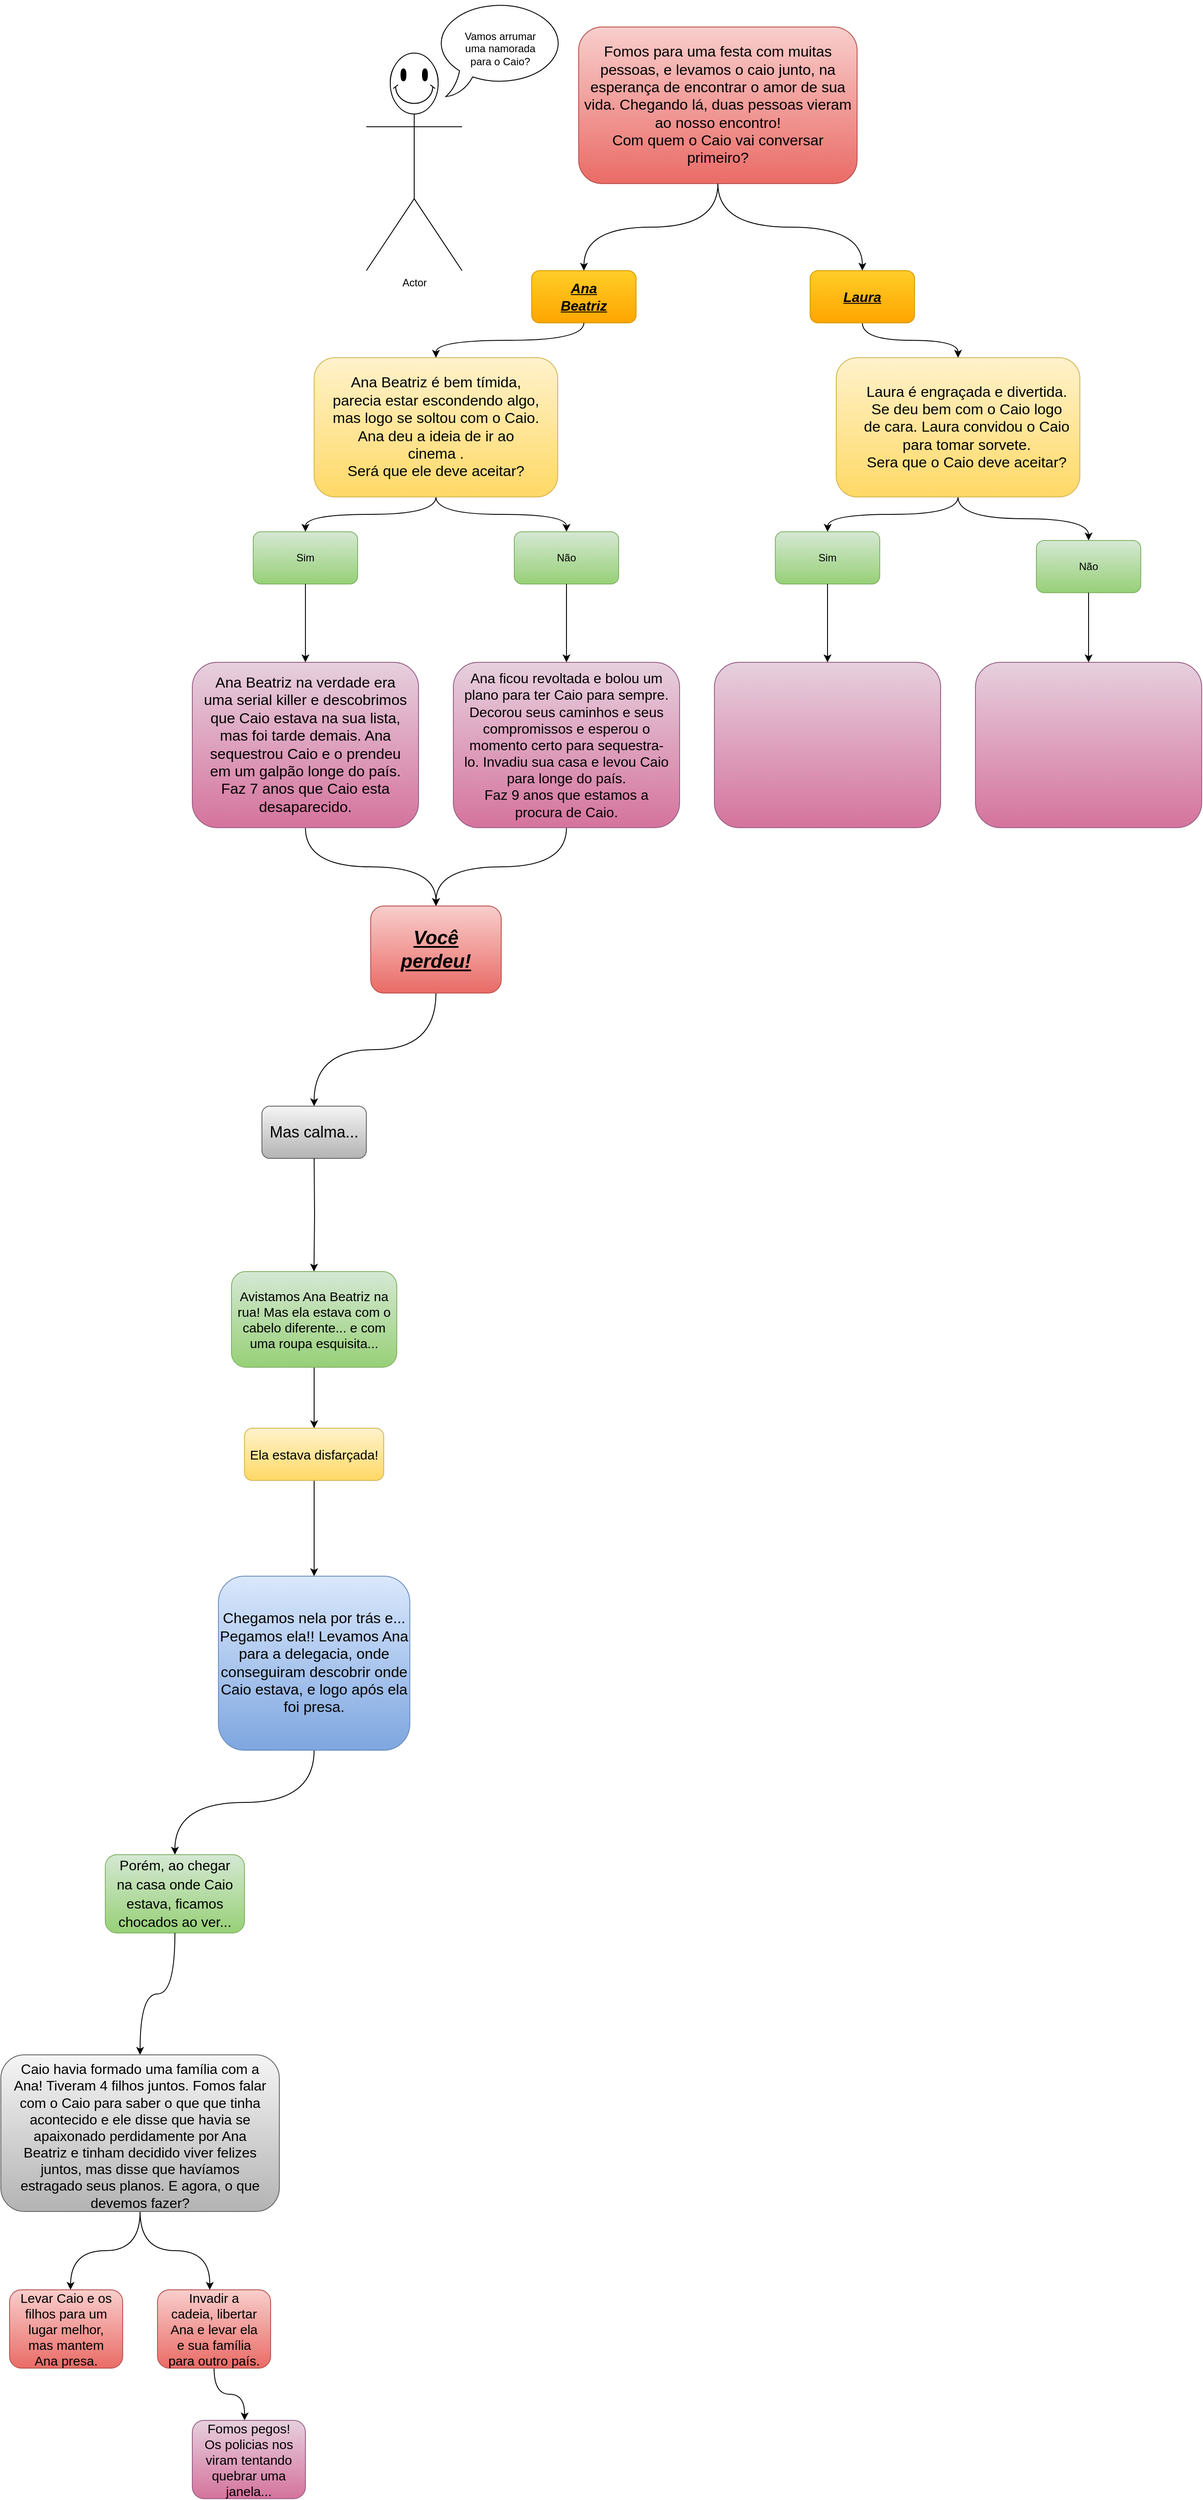 <mxfile version="28.2.5">
  <diagram name="Página-1" id="y2aEvi-OVyD3LgwBiUQH">
    <mxGraphModel dx="2296" dy="8412" grid="1" gridSize="10" guides="1" tooltips="1" connect="1" arrows="1" fold="1" page="1" pageScale="1" pageWidth="1200" pageHeight="1920" math="0" shadow="0">
      <root>
        <mxCell id="0" />
        <mxCell id="1" parent="0" />
        <mxCell id="3cVu0KUaJyWp0lAu-d9h-44" value="" style="group;fontColor=#EA6B66;" parent="1" vertex="1" connectable="0">
          <mxGeometry x="424" y="-7630" width="320" height="180" as="geometry" />
        </mxCell>
        <mxCell id="3cVu0KUaJyWp0lAu-d9h-2" value="" style="rounded=1;whiteSpace=wrap;html=1;fillColor=#f8cecc;strokeColor=#b85450;gradientColor=#ea6b66;" parent="3cVu0KUaJyWp0lAu-d9h-44" vertex="1">
          <mxGeometry width="320" height="180.0" as="geometry" />
        </mxCell>
        <mxCell id="3cVu0KUaJyWp0lAu-d9h-34" value="Fomos para uma festa com muitas pessoas, e levamos o caio junto, na esperança de encontrar o amor de sua vida. Chegando lá, duas pessoas vieram ao nosso encontro!&lt;div&gt;Com quem o Caio vai conversar primeiro?&lt;/div&gt;" style="text;html=1;align=center;verticalAlign=middle;whiteSpace=wrap;rounded=0;fontSize=17;" parent="3cVu0KUaJyWp0lAu-d9h-44" vertex="1">
          <mxGeometry x="5.161" y="20.29" width="309.677" height="139.412" as="geometry" />
        </mxCell>
        <mxCell id="3cVu0KUaJyWp0lAu-d9h-45" value="" style="group;fontSize=16;fontStyle=2" parent="1" vertex="1" connectable="0">
          <mxGeometry x="370" y="-7350" width="120" height="60" as="geometry" />
        </mxCell>
        <mxCell id="3cVu0KUaJyWp0lAu-d9h-37" value="" style="rounded=1;whiteSpace=wrap;html=1;fillColor=#ffcd28;gradientColor=#ffa500;strokeColor=#d79b00;" parent="3cVu0KUaJyWp0lAu-d9h-45" vertex="1">
          <mxGeometry width="120" height="60" as="geometry" />
        </mxCell>
        <mxCell id="3cVu0KUaJyWp0lAu-d9h-66" value="&lt;b&gt;&lt;i&gt;&lt;u&gt;Ana Beatriz&lt;/u&gt;&lt;/i&gt;&lt;/b&gt;" style="text;html=1;align=center;verticalAlign=middle;whiteSpace=wrap;rounded=0;fontSize=16;" parent="3cVu0KUaJyWp0lAu-d9h-45" vertex="1">
          <mxGeometry x="15" y="15" width="90" height="30" as="geometry" />
        </mxCell>
        <mxCell id="3cVu0KUaJyWp0lAu-d9h-54" value="" style="group" parent="3cVu0KUaJyWp0lAu-d9h-45" vertex="1" connectable="0">
          <mxGeometry x="-190" y="-310" width="229" height="310" as="geometry" />
        </mxCell>
        <mxCell id="3cVu0KUaJyWp0lAu-d9h-22" value="Actor" style="shape=umlActor;verticalLabelPosition=bottom;verticalAlign=top;html=1;outlineConnect=0;" parent="3cVu0KUaJyWp0lAu-d9h-54" vertex="1">
          <mxGeometry y="62" width="110" height="248" as="geometry" />
        </mxCell>
        <mxCell id="3cVu0KUaJyWp0lAu-d9h-25" value="" style="whiteSpace=wrap;html=1;shape=mxgraph.basic.oval_callout" parent="3cVu0KUaJyWp0lAu-d9h-54" vertex="1">
          <mxGeometry x="79" width="150" height="110" as="geometry" />
        </mxCell>
        <mxCell id="3cVu0KUaJyWp0lAu-d9h-26" value="" style="verticalLabelPosition=bottom;verticalAlign=top;html=1;shape=mxgraph.basic.smiley" parent="3cVu0KUaJyWp0lAu-d9h-54" vertex="1">
          <mxGeometry x="27.5" y="60" width="55" height="70" as="geometry" />
        </mxCell>
        <mxCell id="3cVu0KUaJyWp0lAu-d9h-28" value="Vamos arrumar uma namorada para o Caio?" style="text;html=1;align=center;verticalAlign=middle;whiteSpace=wrap;rounded=0;" parent="3cVu0KUaJyWp0lAu-d9h-54" vertex="1">
          <mxGeometry x="104" y="20" width="100" height="70" as="geometry" />
        </mxCell>
        <mxCell id="3cVu0KUaJyWp0lAu-d9h-51" style="edgeStyle=orthogonalEdgeStyle;rounded=0;orthogonalLoop=1;jettySize=auto;html=1;exitX=0.5;exitY=1;exitDx=0;exitDy=0;curved=1;" parent="1" source="3cVu0KUaJyWp0lAu-d9h-2" edge="1">
          <mxGeometry relative="1" as="geometry">
            <mxPoint x="430" y="-7350" as="targetPoint" />
          </mxGeometry>
        </mxCell>
        <mxCell id="3cVu0KUaJyWp0lAu-d9h-53" style="edgeStyle=orthogonalEdgeStyle;rounded=0;orthogonalLoop=1;jettySize=auto;html=1;exitX=0.5;exitY=1;exitDx=0;exitDy=0;entryX=0.5;entryY=0;entryDx=0;entryDy=0;curved=1;" parent="1" source="3cVu0KUaJyWp0lAu-d9h-2" edge="1">
          <mxGeometry relative="1" as="geometry">
            <mxPoint x="750" y="-7350" as="targetPoint" />
          </mxGeometry>
        </mxCell>
        <mxCell id="e2qMgpBW9rc7yaszjSY--7" style="edgeStyle=orthogonalEdgeStyle;rounded=0;orthogonalLoop=1;jettySize=auto;html=1;exitX=0.5;exitY=1;exitDx=0;exitDy=0;curved=1;" parent="1" source="3cVu0KUaJyWp0lAu-d9h-59" target="e2qMgpBW9rc7yaszjSY--11" edge="1">
          <mxGeometry relative="1" as="geometry">
            <mxPoint x="470" y="-7050" as="targetPoint" />
          </mxGeometry>
        </mxCell>
        <mxCell id="e2qMgpBW9rc7yaszjSY--33" style="edgeStyle=orthogonalEdgeStyle;rounded=0;orthogonalLoop=1;jettySize=auto;html=1;exitX=0.5;exitY=1;exitDx=0;exitDy=0;entryX=0.5;entryY=0;entryDx=0;entryDy=0;curved=1;" parent="1" source="3cVu0KUaJyWp0lAu-d9h-59" target="e2qMgpBW9rc7yaszjSY--14" edge="1">
          <mxGeometry relative="1" as="geometry" />
        </mxCell>
        <mxCell id="3cVu0KUaJyWp0lAu-d9h-59" value="" style="rounded=1;whiteSpace=wrap;html=1;fillColor=#fff2cc;gradientColor=#ffd966;strokeColor=#d6b656;" parent="1" vertex="1">
          <mxGeometry x="120" y="-7250" width="280" height="160" as="geometry" />
        </mxCell>
        <mxCell id="e2qMgpBW9rc7yaszjSY--1" style="edgeStyle=orthogonalEdgeStyle;rounded=0;orthogonalLoop=1;jettySize=auto;html=1;exitX=0.5;exitY=1;exitDx=0;exitDy=0;curved=1;" parent="1" source="3cVu0KUaJyWp0lAu-d9h-60" edge="1">
          <mxGeometry relative="1" as="geometry">
            <mxPoint x="710" y="-7050" as="targetPoint" />
          </mxGeometry>
        </mxCell>
        <mxCell id="e2qMgpBW9rc7yaszjSY--2" style="edgeStyle=orthogonalEdgeStyle;rounded=0;orthogonalLoop=1;jettySize=auto;html=1;exitX=0.5;exitY=1;exitDx=0;exitDy=0;curved=1;entryX=0.5;entryY=0;entryDx=0;entryDy=0;" parent="1" source="3cVu0KUaJyWp0lAu-d9h-60" target="e2qMgpBW9rc7yaszjSY--13" edge="1">
          <mxGeometry relative="1" as="geometry">
            <mxPoint x="870" y="-7050" as="targetPoint" />
          </mxGeometry>
        </mxCell>
        <mxCell id="3cVu0KUaJyWp0lAu-d9h-60" value="" style="rounded=1;whiteSpace=wrap;html=1;fillColor=#fff2cc;gradientColor=#ffd966;strokeColor=#d6b656;" parent="1" vertex="1">
          <mxGeometry x="720" y="-7250" width="280" height="160" as="geometry" />
        </mxCell>
        <mxCell id="3cVu0KUaJyWp0lAu-d9h-62" style="edgeStyle=orthogonalEdgeStyle;rounded=0;orthogonalLoop=1;jettySize=auto;html=1;exitX=0.5;exitY=1;exitDx=0;exitDy=0;entryX=0.5;entryY=0;entryDx=0;entryDy=0;curved=1;" parent="1" source="3cVu0KUaJyWp0lAu-d9h-37" target="3cVu0KUaJyWp0lAu-d9h-59" edge="1">
          <mxGeometry relative="1" as="geometry">
            <mxPoint x="360" y="-7250" as="targetPoint" />
          </mxGeometry>
        </mxCell>
        <mxCell id="3cVu0KUaJyWp0lAu-d9h-64" value="Laura é engraçada e divertida. Se deu bem com o Caio logo de cara. Laura convidou o Caio para tomar sorvete.&lt;div&gt;Sera que o Caio deve aceitar?&lt;/div&gt;" style="text;html=1;align=center;verticalAlign=middle;whiteSpace=wrap;rounded=0;fontSize=17;" parent="1" vertex="1">
          <mxGeometry x="750" y="-7230" width="240" height="120" as="geometry" />
        </mxCell>
        <mxCell id="e2qMgpBW9rc7yaszjSY--34" style="edgeStyle=orthogonalEdgeStyle;rounded=0;orthogonalLoop=1;jettySize=auto;html=1;exitX=0.5;exitY=1;exitDx=0;exitDy=0;entryX=0.5;entryY=0;entryDx=0;entryDy=0;curved=1;" parent="1" source="3cVu0KUaJyWp0lAu-d9h-81" target="3cVu0KUaJyWp0lAu-d9h-60" edge="1">
          <mxGeometry relative="1" as="geometry" />
        </mxCell>
        <mxCell id="3cVu0KUaJyWp0lAu-d9h-81" value="" style="rounded=1;whiteSpace=wrap;html=1;fillColor=#ffcd28;gradientColor=#ffa500;strokeColor=#d79b00;" parent="1" vertex="1">
          <mxGeometry x="690" y="-7350" width="120" height="60" as="geometry" />
        </mxCell>
        <mxCell id="3cVu0KUaJyWp0lAu-d9h-90" value="&lt;b&gt;&lt;i&gt;&lt;u&gt;Laura&lt;/u&gt;&lt;/i&gt;&lt;/b&gt;" style="text;html=1;align=center;verticalAlign=middle;whiteSpace=wrap;rounded=0;fontSize=16;" parent="1" vertex="1">
          <mxGeometry x="705" y="-7335" width="90" height="30" as="geometry" />
        </mxCell>
        <mxCell id="3cVu0KUaJyWp0lAu-d9h-92" value="Ana Beatriz é bem tímida, parecia estar escondendo algo, mas logo se soltou com o Caio. Ana deu a ideia de ir ao cinema .&lt;div&gt;Será que ele deve aceitar?&lt;/div&gt;" style="text;html=1;align=center;verticalAlign=middle;whiteSpace=wrap;rounded=0;fontSize=17;" parent="1" vertex="1">
          <mxGeometry x="140" y="-7230" width="240" height="120" as="geometry" />
        </mxCell>
        <mxCell id="e2qMgpBW9rc7yaszjSY--8" value="" style="rounded=1;whiteSpace=wrap;html=1;fillColor=#d5e8d4;gradientColor=#97d077;strokeColor=#82b366;" parent="1" vertex="1">
          <mxGeometry x="350" y="-7050" width="120" height="60" as="geometry" />
        </mxCell>
        <mxCell id="e2qMgpBW9rc7yaszjSY--9" value="" style="rounded=1;whiteSpace=wrap;html=1;fillColor=#d5e8d4;gradientColor=#97d077;strokeColor=#82b366;" parent="1" vertex="1">
          <mxGeometry x="50" y="-7050" width="120" height="60" as="geometry" />
        </mxCell>
        <mxCell id="e2qMgpBW9rc7yaszjSY--43" style="edgeStyle=orthogonalEdgeStyle;rounded=0;orthogonalLoop=1;jettySize=auto;html=1;exitX=0.5;exitY=1;exitDx=0;exitDy=0;entryX=0.5;entryY=0;entryDx=0;entryDy=0;" parent="1" source="e2qMgpBW9rc7yaszjSY--11" target="e2qMgpBW9rc7yaszjSY--42" edge="1">
          <mxGeometry relative="1" as="geometry" />
        </mxCell>
        <mxCell id="e2qMgpBW9rc7yaszjSY--11" value="Não" style="text;html=1;align=center;verticalAlign=middle;whiteSpace=wrap;rounded=0;" parent="1" vertex="1">
          <mxGeometry x="350" y="-7050" width="120" height="60" as="geometry" />
        </mxCell>
        <mxCell id="e2qMgpBW9rc7yaszjSY--40" style="edgeStyle=orthogonalEdgeStyle;rounded=0;orthogonalLoop=1;jettySize=auto;html=1;exitX=0.5;exitY=1;exitDx=0;exitDy=0;entryX=0.5;entryY=0;entryDx=0;entryDy=0;curved=1;" parent="1" source="e2qMgpBW9rc7yaszjSY--14" target="e2qMgpBW9rc7yaszjSY--38" edge="1">
          <mxGeometry relative="1" as="geometry" />
        </mxCell>
        <mxCell id="e2qMgpBW9rc7yaszjSY--14" value="Sim" style="text;html=1;align=center;verticalAlign=middle;whiteSpace=wrap;rounded=0;" parent="1" vertex="1">
          <mxGeometry x="50" y="-7050" width="120" height="60" as="geometry" />
        </mxCell>
        <mxCell id="e2qMgpBW9rc7yaszjSY--35" value="" style="group" parent="1" vertex="1" connectable="0">
          <mxGeometry x="650" y="-7050" width="120" height="60" as="geometry" />
        </mxCell>
        <mxCell id="e2qMgpBW9rc7yaszjSY--3" value="" style="rounded=1;whiteSpace=wrap;html=1;fillColor=#d5e8d4;gradientColor=#97d077;strokeColor=#82b366;" parent="e2qMgpBW9rc7yaszjSY--35" vertex="1">
          <mxGeometry width="120" height="60" as="geometry" />
        </mxCell>
        <mxCell id="e2qMgpBW9rc7yaszjSY--12" value="Sim" style="text;html=1;align=center;verticalAlign=middle;whiteSpace=wrap;rounded=0;" parent="e2qMgpBW9rc7yaszjSY--35" vertex="1">
          <mxGeometry width="120" height="60" as="geometry" />
        </mxCell>
        <mxCell id="e2qMgpBW9rc7yaszjSY--36" value="" style="group" parent="1" vertex="1" connectable="0">
          <mxGeometry x="950" y="-7040" width="120" height="60" as="geometry" />
        </mxCell>
        <mxCell id="e2qMgpBW9rc7yaszjSY--4" value="" style="rounded=1;whiteSpace=wrap;html=1;fillColor=#d5e8d4;gradientColor=#97d077;strokeColor=#82b366;" parent="e2qMgpBW9rc7yaszjSY--36" vertex="1">
          <mxGeometry width="120" height="60" as="geometry" />
        </mxCell>
        <mxCell id="e2qMgpBW9rc7yaszjSY--13" value="Não" style="text;html=1;align=center;verticalAlign=middle;whiteSpace=wrap;rounded=0;" parent="e2qMgpBW9rc7yaszjSY--36" vertex="1">
          <mxGeometry width="120" height="60" as="geometry" />
        </mxCell>
        <mxCell id="e2qMgpBW9rc7yaszjSY--46" style="edgeStyle=orthogonalEdgeStyle;rounded=0;orthogonalLoop=1;jettySize=auto;html=1;exitX=0.5;exitY=1;exitDx=0;exitDy=0;entryX=0.5;entryY=0;entryDx=0;entryDy=0;curved=1;" parent="1" source="e2qMgpBW9rc7yaszjSY--38" target="e2qMgpBW9rc7yaszjSY--45" edge="1">
          <mxGeometry relative="1" as="geometry" />
        </mxCell>
        <mxCell id="e2qMgpBW9rc7yaszjSY--38" value="" style="rounded=1;whiteSpace=wrap;html=1;fillColor=#e6d0de;gradientColor=#d5739d;strokeColor=#996185;" parent="1" vertex="1">
          <mxGeometry x="-20" y="-6900" width="260" height="190" as="geometry" />
        </mxCell>
        <mxCell id="e2qMgpBW9rc7yaszjSY--39" value="&lt;font style=&quot;font-size: 17px;&quot;&gt;Ana Beatriz na verdade era uma serial killer e descobrimos que Caio estava na sua lista, mas foi tarde demais. Ana sequestrou Caio e o prendeu em um galpão longe do país. Faz 7 anos que Caio esta desaparecido.&lt;/font&gt;" style="text;html=1;align=center;verticalAlign=middle;whiteSpace=wrap;rounded=0;" parent="1" vertex="1">
          <mxGeometry x="-10" y="-6890" width="240" height="170" as="geometry" />
        </mxCell>
        <mxCell id="e2qMgpBW9rc7yaszjSY--47" style="edgeStyle=orthogonalEdgeStyle;rounded=0;orthogonalLoop=1;jettySize=auto;html=1;exitX=0.5;exitY=1;exitDx=0;exitDy=0;curved=1;" parent="1" source="e2qMgpBW9rc7yaszjSY--42" edge="1">
          <mxGeometry relative="1" as="geometry">
            <mxPoint x="260" y="-6620" as="targetPoint" />
          </mxGeometry>
        </mxCell>
        <mxCell id="e2qMgpBW9rc7yaszjSY--42" value="" style="rounded=1;whiteSpace=wrap;html=1;fillColor=#e6d0de;gradientColor=#d5739d;strokeColor=#996185;" parent="1" vertex="1">
          <mxGeometry x="280" y="-6900" width="260" height="190" as="geometry" />
        </mxCell>
        <mxCell id="e2qMgpBW9rc7yaszjSY--44" value="&lt;font style=&quot;font-size: 16px;&quot;&gt;Ana ficou revoltada e bolou um plano para ter Caio para sempre. Decorou seus caminhos e seus compromissos e esperou o momento certo para sequestra-lo. Invadiu sua casa e levou Caio para longe do país.&lt;/font&gt;&lt;div&gt;&lt;font style=&quot;font-size: 16px;&quot;&gt;Faz 9 anos que estamos a procura de Caio.&lt;/font&gt;&lt;/div&gt;" style="text;html=1;align=center;verticalAlign=middle;whiteSpace=wrap;rounded=0;" parent="1" vertex="1">
          <mxGeometry x="290" y="-6890" width="240" height="170" as="geometry" />
        </mxCell>
        <mxCell id="e2qMgpBW9rc7yaszjSY--54" style="edgeStyle=orthogonalEdgeStyle;rounded=0;orthogonalLoop=1;jettySize=auto;html=1;exitX=0.5;exitY=1;exitDx=0;exitDy=0;curved=1;" parent="1" source="e2qMgpBW9rc7yaszjSY--45" target="e2qMgpBW9rc7yaszjSY--55" edge="1">
          <mxGeometry relative="1" as="geometry">
            <mxPoint x="120" y="-6360" as="targetPoint" />
          </mxGeometry>
        </mxCell>
        <mxCell id="e2qMgpBW9rc7yaszjSY--45" value="" style="rounded=1;whiteSpace=wrap;html=1;fillColor=#f8cecc;gradientColor=#ea6b66;strokeColor=#b85450;" parent="1" vertex="1">
          <mxGeometry x="185" y="-6620" width="150" height="100" as="geometry" />
        </mxCell>
        <mxCell id="e2qMgpBW9rc7yaszjSY--48" value="&lt;font style=&quot;font-size: 22px;&quot;&gt;&lt;b&gt;&lt;i&gt;&lt;u&gt;Você perdeu!&lt;/u&gt;&lt;/i&gt;&lt;/b&gt;&lt;/font&gt;" style="text;html=1;align=center;verticalAlign=middle;whiteSpace=wrap;rounded=0;" parent="1" vertex="1">
          <mxGeometry x="190" y="-6610" width="140" height="80" as="geometry" />
        </mxCell>
        <mxCell id="e2qMgpBW9rc7yaszjSY--50" value="" style="rounded=1;whiteSpace=wrap;html=1;fillColor=#e6d0de;gradientColor=#d5739d;strokeColor=#996185;" parent="1" vertex="1">
          <mxGeometry x="580" y="-6900" width="260" height="190" as="geometry" />
        </mxCell>
        <mxCell id="e2qMgpBW9rc7yaszjSY--51" value="" style="rounded=1;whiteSpace=wrap;html=1;fillColor=#e6d0de;gradientColor=#d5739d;strokeColor=#996185;" parent="1" vertex="1">
          <mxGeometry x="880" y="-6900" width="260" height="190" as="geometry" />
        </mxCell>
        <mxCell id="e2qMgpBW9rc7yaszjSY--52" style="edgeStyle=orthogonalEdgeStyle;rounded=0;orthogonalLoop=1;jettySize=auto;html=1;exitX=0.5;exitY=1;exitDx=0;exitDy=0;entryX=0.5;entryY=0;entryDx=0;entryDy=0;" parent="1" source="e2qMgpBW9rc7yaszjSY--12" target="e2qMgpBW9rc7yaszjSY--50" edge="1">
          <mxGeometry relative="1" as="geometry" />
        </mxCell>
        <mxCell id="e2qMgpBW9rc7yaszjSY--53" style="edgeStyle=orthogonalEdgeStyle;rounded=0;orthogonalLoop=1;jettySize=auto;html=1;exitX=0.5;exitY=1;exitDx=0;exitDy=0;entryX=0.5;entryY=0;entryDx=0;entryDy=0;" parent="1" source="e2qMgpBW9rc7yaszjSY--13" target="e2qMgpBW9rc7yaszjSY--51" edge="1">
          <mxGeometry relative="1" as="geometry" />
        </mxCell>
        <mxCell id="e2qMgpBW9rc7yaszjSY--55" value="" style="rounded=1;whiteSpace=wrap;html=1;fillColor=#f5f5f5;gradientColor=#b3b3b3;strokeColor=#666666;" parent="1" vertex="1">
          <mxGeometry x="60" y="-6390" width="120" height="60" as="geometry" />
        </mxCell>
        <mxCell id="e2qMgpBW9rc7yaszjSY--57" style="edgeStyle=orthogonalEdgeStyle;rounded=0;orthogonalLoop=1;jettySize=auto;html=1;" parent="1" edge="1">
          <mxGeometry relative="1" as="geometry">
            <mxPoint x="119.81" y="-6200" as="targetPoint" />
            <mxPoint x="120" y="-6330" as="sourcePoint" />
          </mxGeometry>
        </mxCell>
        <mxCell id="e2qMgpBW9rc7yaszjSY--56" value="&lt;font style=&quot;font-size: 18px;&quot;&gt;Mas calma...&lt;/font&gt;" style="text;html=1;align=center;verticalAlign=middle;whiteSpace=wrap;rounded=0;" parent="1" vertex="1">
          <mxGeometry x="55" y="-6387.5" width="130" height="55" as="geometry" />
        </mxCell>
        <mxCell id="e2qMgpBW9rc7yaszjSY--74" style="edgeStyle=orthogonalEdgeStyle;rounded=0;orthogonalLoop=1;jettySize=auto;html=1;exitX=0.5;exitY=1;exitDx=0;exitDy=0;entryX=0.5;entryY=0;entryDx=0;entryDy=0;" parent="1" source="e2qMgpBW9rc7yaszjSY--58" target="e2qMgpBW9rc7yaszjSY--75" edge="1">
          <mxGeometry relative="1" as="geometry">
            <mxPoint x="124.889" y="-6020" as="targetPoint" />
          </mxGeometry>
        </mxCell>
        <mxCell id="e2qMgpBW9rc7yaszjSY--58" value="Avistamos Ana Beatriz na rua! Mas ela estava com o cabelo diferente... e com uma roupa esquisita..." style="rounded=1;whiteSpace=wrap;html=1;fillColor=#d5e8d4;gradientColor=#97d077;strokeColor=#82b366;fontSize=15;" parent="1" vertex="1">
          <mxGeometry x="25" y="-6200" width="190" height="110" as="geometry" />
        </mxCell>
        <mxCell id="e2qMgpBW9rc7yaszjSY--77" style="edgeStyle=orthogonalEdgeStyle;rounded=0;orthogonalLoop=1;jettySize=auto;html=1;exitX=0.5;exitY=1;exitDx=0;exitDy=0;entryX=0.5;entryY=0;entryDx=0;entryDy=0;" parent="1" source="e2qMgpBW9rc7yaszjSY--75" target="e2qMgpBW9rc7yaszjSY--78" edge="1">
          <mxGeometry relative="1" as="geometry">
            <mxPoint x="119.81" y="-5860" as="targetPoint" />
          </mxGeometry>
        </mxCell>
        <mxCell id="e2qMgpBW9rc7yaszjSY--75" value="" style="rounded=1;whiteSpace=wrap;html=1;fillColor=#fff2cc;gradientColor=#ffd966;strokeColor=#d6b656;" parent="1" vertex="1">
          <mxGeometry x="40" y="-6020" width="160" height="60" as="geometry" />
        </mxCell>
        <mxCell id="e2qMgpBW9rc7yaszjSY--76" value="Ela estava disfarçada!" style="text;html=1;align=center;verticalAlign=middle;whiteSpace=wrap;rounded=0;fontSize=15;fontStyle=0" parent="1" vertex="1">
          <mxGeometry x="30" y="-6005" width="180" height="30" as="geometry" />
        </mxCell>
        <mxCell id="U0GAW9w5oHAkWwj48mF4-1" style="edgeStyle=orthogonalEdgeStyle;rounded=0;orthogonalLoop=1;jettySize=auto;html=1;exitX=0.5;exitY=1;exitDx=0;exitDy=0;curved=1;entryX=0.5;entryY=0;entryDx=0;entryDy=0;" parent="1" source="e2qMgpBW9rc7yaszjSY--78" target="U0GAW9w5oHAkWwj48mF4-2" edge="1">
          <mxGeometry relative="1" as="geometry">
            <mxPoint x="-40" y="-5540" as="targetPoint" />
          </mxGeometry>
        </mxCell>
        <mxCell id="e2qMgpBW9rc7yaszjSY--78" value="" style="rounded=1;whiteSpace=wrap;html=1;fillColor=#dae8fc;strokeColor=#6c8ebf;gradientColor=#7ea6e0;" parent="1" vertex="1">
          <mxGeometry x="10" y="-5850" width="220" height="200" as="geometry" />
        </mxCell>
        <mxCell id="e2qMgpBW9rc7yaszjSY--80" value="&lt;font style=&quot;font-size: 17px;&quot;&gt;Chegamos nela por trás e...&lt;/font&gt;&lt;div&gt;&lt;font style=&quot;font-size: 17px;&quot;&gt;Pegamos ela!! Levamos Ana para a delegacia, onde conseguiram descobrir onde Caio estava, e logo após ela foi presa.&lt;/font&gt;&lt;/div&gt;" style="text;html=1;align=center;verticalAlign=middle;whiteSpace=wrap;rounded=0;" parent="1" vertex="1">
          <mxGeometry x="10" y="-5840" width="220" height="180" as="geometry" />
        </mxCell>
        <mxCell id="U0GAW9w5oHAkWwj48mF4-2" value="" style="rounded=1;whiteSpace=wrap;html=1;fillColor=#d5e8d4;gradientColor=#97d077;strokeColor=#82b366;" parent="1" vertex="1">
          <mxGeometry x="-120" y="-5530" width="160" height="90" as="geometry" />
        </mxCell>
        <mxCell id="U0GAW9w5oHAkWwj48mF4-5" style="edgeStyle=orthogonalEdgeStyle;rounded=0;orthogonalLoop=1;jettySize=auto;html=1;exitX=0.5;exitY=1;exitDx=0;exitDy=0;entryX=0.5;entryY=0;entryDx=0;entryDy=0;curved=1;" parent="1" source="U0GAW9w5oHAkWwj48mF4-3" target="U0GAW9w5oHAkWwj48mF4-4" edge="1">
          <mxGeometry relative="1" as="geometry" />
        </mxCell>
        <mxCell id="U0GAW9w5oHAkWwj48mF4-3" value="&lt;font style=&quot;font-size: 16px;&quot;&gt;Porém, ao chegar na casa onde Caio estava, ficamos chocados ao ver...&lt;/font&gt;" style="text;html=1;align=center;verticalAlign=middle;whiteSpace=wrap;rounded=0;fontSize=18;" parent="1" vertex="1">
          <mxGeometry x="-110" y="-5530" width="140" height="90" as="geometry" />
        </mxCell>
        <mxCell id="U0GAW9w5oHAkWwj48mF4-8" style="edgeStyle=orthogonalEdgeStyle;rounded=0;orthogonalLoop=1;jettySize=auto;html=1;exitX=0.5;exitY=1;exitDx=0;exitDy=0;curved=1;" parent="1" source="U0GAW9w5oHAkWwj48mF4-4" edge="1">
          <mxGeometry relative="1" as="geometry">
            <mxPoint x="-160" y="-5030" as="targetPoint" />
          </mxGeometry>
        </mxCell>
        <mxCell id="U0GAW9w5oHAkWwj48mF4-9" style="edgeStyle=orthogonalEdgeStyle;rounded=0;orthogonalLoop=1;jettySize=auto;html=1;exitX=0.5;exitY=1;exitDx=0;exitDy=0;curved=1;" parent="1" source="U0GAW9w5oHAkWwj48mF4-4" edge="1">
          <mxGeometry relative="1" as="geometry">
            <mxPoint y="-5030" as="targetPoint" />
          </mxGeometry>
        </mxCell>
        <mxCell id="U0GAW9w5oHAkWwj48mF4-4" value="" style="rounded=1;whiteSpace=wrap;html=1;fillColor=#f5f5f5;gradientColor=#b3b3b3;strokeColor=#666666;" parent="1" vertex="1">
          <mxGeometry x="-240" y="-5300" width="320" height="180" as="geometry" />
        </mxCell>
        <mxCell id="U0GAW9w5oHAkWwj48mF4-6" value="&lt;font style=&quot;font-size: 16px;&quot;&gt;Caio havia formado uma família com a Ana! Tiveram 4 filhos juntos. Fomos falar com o Caio para saber o que que tinha acontecido e ele disse que havia se apaixonado perdidamente por Ana Beatriz e tinham decidido viver felizes juntos, mas disse que havíamos estragado seus planos. E agora, o que devemos fazer?&lt;/font&gt;" style="text;html=1;align=center;verticalAlign=middle;whiteSpace=wrap;rounded=0;fontSize=15;" parent="1" vertex="1">
          <mxGeometry x="-230" y="-5290" width="300" height="165" as="geometry" />
        </mxCell>
        <mxCell id="U0GAW9w5oHAkWwj48mF4-10" value="" style="rounded=1;whiteSpace=wrap;html=1;fillColor=#f8cecc;gradientColor=#ea6b66;strokeColor=#b85450;" parent="1" vertex="1">
          <mxGeometry x="-230" y="-5030" width="130" height="90" as="geometry" />
        </mxCell>
        <mxCell id="EBxP62uT_UjAA-Rk3rM2-1" style="edgeStyle=orthogonalEdgeStyle;rounded=0;orthogonalLoop=1;jettySize=auto;html=1;exitX=0.5;exitY=1;exitDx=0;exitDy=0;curved=1;" edge="1" parent="1" source="U0GAW9w5oHAkWwj48mF4-11">
          <mxGeometry relative="1" as="geometry">
            <mxPoint x="40" y="-4880" as="targetPoint" />
          </mxGeometry>
        </mxCell>
        <mxCell id="U0GAW9w5oHAkWwj48mF4-11" value="" style="rounded=1;whiteSpace=wrap;html=1;fillColor=#f8cecc;gradientColor=#ea6b66;strokeColor=#b85450;" parent="1" vertex="1">
          <mxGeometry x="-60" y="-5030" width="130" height="90" as="geometry" />
        </mxCell>
        <mxCell id="U0GAW9w5oHAkWwj48mF4-12" value="&lt;font style=&quot;font-size: 15px;&quot;&gt;Levar Caio e os filhos para um lugar melhor, mas mantem Ana presa.&lt;/font&gt;" style="text;html=1;align=center;verticalAlign=middle;whiteSpace=wrap;rounded=0;" parent="1" vertex="1">
          <mxGeometry x="-220" y="-5020" width="110" height="70" as="geometry" />
        </mxCell>
        <mxCell id="U0GAW9w5oHAkWwj48mF4-13" value="&lt;font style=&quot;font-size: 15px;&quot;&gt;Invadir a cadeia, libertar Ana e levar ela e sua família para outro país.&lt;/font&gt;" style="text;html=1;align=center;verticalAlign=middle;whiteSpace=wrap;rounded=0;" parent="1" vertex="1">
          <mxGeometry x="-50" y="-5020" width="110" height="70" as="geometry" />
        </mxCell>
        <mxCell id="EBxP62uT_UjAA-Rk3rM2-2" value="" style="rounded=1;whiteSpace=wrap;html=1;fillColor=#e6d0de;gradientColor=#d5739d;strokeColor=#996185;" vertex="1" parent="1">
          <mxGeometry x="-20" y="-4880" width="130" height="90" as="geometry" />
        </mxCell>
        <mxCell id="EBxP62uT_UjAA-Rk3rM2-3" value="&lt;font style=&quot;font-size: 15px;&quot;&gt;Fomos pegos! Os policias nos viram tentando quebrar uma janela...&lt;/font&gt;" style="text;html=1;align=center;verticalAlign=middle;whiteSpace=wrap;rounded=0;" vertex="1" parent="1">
          <mxGeometry x="-10" y="-4870" width="110" height="70" as="geometry" />
        </mxCell>
      </root>
    </mxGraphModel>
  </diagram>
</mxfile>
